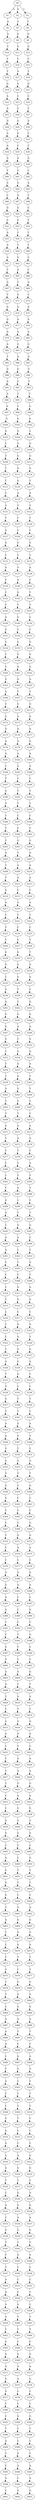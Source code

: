 strict digraph  {
	S0 -> S1 [ label = G ];
	S0 -> S2 [ label = A ];
	S0 -> S3 [ label = T ];
	S1 -> S4 [ label = A ];
	S2 -> S5 [ label = T ];
	S3 -> S6 [ label = T ];
	S4 -> S7 [ label = G ];
	S5 -> S8 [ label = G ];
	S6 -> S9 [ label = G ];
	S7 -> S10 [ label = C ];
	S8 -> S11 [ label = G ];
	S9 -> S12 [ label = G ];
	S10 -> S13 [ label = T ];
	S11 -> S14 [ label = C ];
	S12 -> S15 [ label = C ];
	S13 -> S16 [ label = T ];
	S14 -> S17 [ label = A ];
	S15 -> S18 [ label = T ];
	S16 -> S19 [ label = G ];
	S17 -> S20 [ label = G ];
	S18 -> S21 [ label = G ];
	S19 -> S22 [ label = A ];
	S20 -> S23 [ label = C ];
	S21 -> S24 [ label = C ];
	S22 -> S25 [ label = A ];
	S23 -> S26 [ label = C ];
	S24 -> S27 [ label = T ];
	S25 -> S28 [ label = G ];
	S26 -> S29 [ label = A ];
	S27 -> S30 [ label = A ];
	S28 -> S31 [ label = A ];
	S29 -> S32 [ label = G ];
	S30 -> S33 [ label = C ];
	S31 -> S34 [ label = A ];
	S32 -> S35 [ label = C ];
	S33 -> S36 [ label = T ];
	S34 -> S37 [ label = A ];
	S35 -> S38 [ label = A ];
	S36 -> S39 [ label = A ];
	S37 -> S40 [ label = T ];
	S38 -> S41 [ label = G ];
	S39 -> S42 [ label = C ];
	S40 -> S43 [ label = C ];
	S41 -> S44 [ label = G ];
	S42 -> S45 [ label = A ];
	S43 -> S46 [ label = C ];
	S44 -> S47 [ label = A ];
	S45 -> S48 [ label = T ];
	S46 -> S49 [ label = G ];
	S47 -> S50 [ label = G ];
	S48 -> S51 [ label = C ];
	S49 -> S52 [ label = C ];
	S50 -> S53 [ label = G ];
	S51 -> S54 [ label = T ];
	S52 -> S55 [ label = A ];
	S53 -> S56 [ label = C ];
	S54 -> S57 [ label = T ];
	S55 -> S58 [ label = A ];
	S56 -> S59 [ label = T ];
	S57 -> S60 [ label = T ];
	S58 -> S61 [ label = A ];
	S59 -> S62 [ label = G ];
	S60 -> S63 [ label = C ];
	S61 -> S64 [ label = T ];
	S62 -> S65 [ label = A ];
	S63 -> S66 [ label = C ];
	S64 -> S67 [ label = G ];
	S65 -> S68 [ label = T ];
	S66 -> S69 [ label = A ];
	S67 -> S70 [ label = T ];
	S68 -> S71 [ label = G ];
	S69 -> S72 [ label = C ];
	S70 -> S73 [ label = G ];
	S71 -> S74 [ label = A ];
	S72 -> S75 [ label = A ];
	S73 -> S76 [ label = G ];
	S74 -> S77 [ label = A ];
	S75 -> S78 [ label = A ];
	S76 -> S79 [ label = A ];
	S77 -> S80 [ label = G ];
	S78 -> S81 [ label = A ];
	S79 -> S82 [ label = A ];
	S80 -> S83 [ label = G ];
	S81 -> S84 [ label = G ];
	S82 -> S85 [ label = T ];
	S83 -> S86 [ label = A ];
	S84 -> S87 [ label = A ];
	S85 -> S88 [ label = G ];
	S86 -> S89 [ label = G ];
	S87 -> S90 [ label = G ];
	S88 -> S91 [ label = A ];
	S89 -> S92 [ label = C ];
	S90 -> S93 [ label = T ];
	S91 -> S94 [ label = A ];
	S92 -> S95 [ label = T ];
	S93 -> S96 [ label = T ];
	S94 -> S97 [ label = A ];
	S95 -> S98 [ label = T ];
	S96 -> S99 [ label = G ];
	S97 -> S100 [ label = A ];
	S98 -> S101 [ label = G ];
	S99 -> S102 [ label = A ];
	S100 -> S103 [ label = A ];
	S101 -> S104 [ label = A ];
	S102 -> S105 [ label = C ];
	S103 -> S106 [ label = C ];
	S104 -> S107 [ label = A ];
	S105 -> S108 [ label = G ];
	S106 -> S109 [ label = T ];
	S107 -> S110 [ label = G ];
	S108 -> S111 [ label = G ];
	S109 -> S112 [ label = T ];
	S110 -> S113 [ label = A ];
	S111 -> S114 [ label = A ];
	S112 -> S115 [ label = C ];
	S113 -> S116 [ label = A ];
	S114 -> S117 [ label = C ];
	S115 -> S118 [ label = C ];
	S116 -> S119 [ label = A ];
	S117 -> S120 [ label = A ];
	S118 -> S121 [ label = G ];
	S119 -> S122 [ label = T ];
	S120 -> S123 [ label = T ];
	S121 -> S124 [ label = T ];
	S122 -> S125 [ label = C ];
	S123 -> S126 [ label = T ];
	S124 -> S127 [ label = A ];
	S125 -> S128 [ label = C ];
	S126 -> S129 [ label = C ];
	S127 -> S130 [ label = A ];
	S128 -> S131 [ label = G ];
	S129 -> S132 [ label = G ];
	S130 -> S133 [ label = C ];
	S131 -> S134 [ label = C ];
	S132 -> S135 [ label = T ];
	S133 -> S136 [ label = A ];
	S134 -> S137 [ label = A ];
	S135 -> S138 [ label = A ];
	S136 -> S139 [ label = T ];
	S137 -> S140 [ label = A ];
	S138 -> S141 [ label = C ];
	S139 -> S142 [ label = C ];
	S140 -> S143 [ label = A ];
	S141 -> S144 [ label = T ];
	S142 -> S145 [ label = C ];
	S143 -> S146 [ label = T ];
	S144 -> S147 [ label = T ];
	S145 -> S148 [ label = A ];
	S146 -> S149 [ label = G ];
	S147 -> S150 [ label = C ];
	S148 -> S151 [ label = G ];
	S149 -> S152 [ label = T ];
	S150 -> S153 [ label = C ];
	S151 -> S154 [ label = G ];
	S152 -> S155 [ label = G ];
	S153 -> S156 [ label = G ];
	S154 -> S157 [ label = T ];
	S155 -> S158 [ label = G ];
	S156 -> S159 [ label = G ];
	S157 -> S160 [ label = T ];
	S158 -> S161 [ label = A ];
	S159 -> S162 [ label = G ];
	S160 -> S163 [ label = G ];
	S161 -> S164 [ label = A ];
	S162 -> S165 [ label = A ];
	S163 -> S166 [ label = A ];
	S164 -> S167 [ label = T ];
	S165 -> S168 [ label = T ];
	S166 -> S169 [ label = T ];
	S167 -> S170 [ label = G ];
	S168 -> S171 [ label = G ];
	S169 -> S172 [ label = G ];
	S170 -> S173 [ label = A ];
	S171 -> S174 [ label = A ];
	S172 -> S175 [ label = A ];
	S173 -> S176 [ label = A ];
	S174 -> S177 [ label = A ];
	S175 -> S178 [ label = A ];
	S176 -> S179 [ label = A ];
	S177 -> S180 [ label = G ];
	S178 -> S181 [ label = G ];
	S179 -> S182 [ label = A ];
	S180 -> S183 [ label = A ];
	S181 -> S184 [ label = C ];
	S182 -> S185 [ label = A ];
	S183 -> S186 [ label = A ];
	S184 -> S187 [ label = T ];
	S185 -> S188 [ label = C ];
	S186 -> S189 [ label = C ];
	S187 -> S190 [ label = A ];
	S188 -> S191 [ label = T ];
	S189 -> S192 [ label = T ];
	S190 -> S193 [ label = A ];
	S191 -> S194 [ label = T ];
	S192 -> S195 [ label = T ];
	S193 -> S196 [ label = T ];
	S194 -> S197 [ label = C ];
	S195 -> S198 [ label = C ];
	S196 -> S199 [ label = T ];
	S197 -> S200 [ label = C ];
	S198 -> S201 [ label = C ];
	S199 -> S202 [ label = T ];
	S200 -> S203 [ label = G ];
	S201 -> S204 [ label = G ];
	S202 -> S205 [ label = A ];
	S203 -> S206 [ label = T ];
	S204 -> S207 [ label = G ];
	S205 -> S208 [ label = T ];
	S206 -> S209 [ label = A ];
	S207 -> S210 [ label = A ];
	S208 -> S211 [ label = T ];
	S209 -> S212 [ label = A ];
	S210 -> S213 [ label = A ];
	S211 -> S214 [ label = G ];
	S212 -> S215 [ label = C ];
	S213 -> S216 [ label = C ];
	S214 -> S217 [ label = A ];
	S215 -> S218 [ label = A ];
	S216 -> S219 [ label = A ];
	S217 -> S220 [ label = C ];
	S218 -> S221 [ label = T ];
	S219 -> S222 [ label = T ];
	S220 -> S223 [ label = T ];
	S221 -> S224 [ label = C ];
	S222 -> S225 [ label = C ];
	S223 -> S226 [ label = T ];
	S224 -> S227 [ label = C ];
	S225 -> S228 [ label = T ];
	S226 -> S229 [ label = G ];
	S227 -> S230 [ label = A ];
	S228 -> S231 [ label = T ];
	S229 -> S232 [ label = G ];
	S230 -> S233 [ label = G ];
	S231 -> S234 [ label = G ];
	S232 -> S235 [ label = C ];
	S233 -> S236 [ label = G ];
	S234 -> S237 [ label = G ];
	S235 -> S238 [ label = A ];
	S236 -> S239 [ label = T ];
	S237 -> S240 [ label = C ];
	S238 -> S241 [ label = A ];
	S239 -> S242 [ label = T ];
	S240 -> S243 [ label = G ];
	S241 -> S244 [ label = G ];
	S242 -> S245 [ label = G ];
	S243 -> S246 [ label = G ];
	S244 -> S247 [ label = G ];
	S245 -> S248 [ label = A ];
	S246 -> S249 [ label = A ];
	S247 -> S250 [ label = G ];
	S248 -> S251 [ label = T ];
	S249 -> S252 [ label = G ];
	S250 -> S253 [ label = C ];
	S251 -> S254 [ label = G ];
	S252 -> S255 [ label = G ];
	S253 -> S256 [ label = T ];
	S254 -> S257 [ label = A ];
	S255 -> S258 [ label = A ];
	S256 -> S259 [ label = T ];
	S257 -> S260 [ label = A ];
	S258 -> S261 [ label = T ];
	S259 -> S262 [ label = A ];
	S260 -> S263 [ label = G ];
	S261 -> S264 [ label = T ];
	S262 -> S265 [ label = T ];
	S263 -> S266 [ label = C ];
	S264 -> S267 [ label = C ];
	S265 -> S268 [ label = T ];
	S266 -> S269 [ label = T ];
	S267 -> S270 [ label = C ];
	S268 -> S271 [ label = G ];
	S269 -> S272 [ label = A ];
	S270 -> S273 [ label = A ];
	S271 -> S274 [ label = T ];
	S272 -> S275 [ label = A ];
	S273 -> S276 [ label = A ];
	S274 -> S277 [ label = T ];
	S275 -> S278 [ label = T ];
	S276 -> S279 [ label = C ];
	S277 -> S280 [ label = C ];
	S278 -> S281 [ label = T ];
	S279 -> S282 [ label = A ];
	S280 -> S283 [ label = C ];
	S281 -> S284 [ label = T ];
	S282 -> S285 [ label = T ];
	S283 -> S286 [ label = T ];
	S284 -> S287 [ label = A ];
	S285 -> S288 [ label = T ];
	S286 -> S289 [ label = G ];
	S287 -> S290 [ label = C ];
	S288 -> S291 [ label = C ];
	S289 -> S292 [ label = A ];
	S290 -> S293 [ label = T ];
	S291 -> S294 [ label = T ];
	S292 -> S295 [ label = C ];
	S293 -> S296 [ label = G ];
	S294 -> S297 [ label = G ];
	S295 -> S298 [ label = A ];
	S296 -> S299 [ label = A ];
	S297 -> S300 [ label = C ];
	S298 -> S301 [ label = A ];
	S299 -> S302 [ label = C ];
	S300 -> S303 [ label = T ];
	S301 -> S304 [ label = C ];
	S302 -> S305 [ label = T ];
	S303 -> S306 [ label = G ];
	S304 -> S307 [ label = C ];
	S305 -> S308 [ label = T ];
	S306 -> S309 [ label = T ];
	S307 -> S310 [ label = C ];
	S308 -> S311 [ label = G ];
	S309 -> S312 [ label = G ];
	S310 -> S313 [ label = T ];
	S311 -> S314 [ label = G ];
	S312 -> S315 [ label = G ];
	S313 -> S316 [ label = C ];
	S314 -> S317 [ label = C ];
	S315 -> S318 [ label = C ];
	S316 -> S319 [ label = C ];
	S317 -> S320 [ label = A ];
	S318 -> S321 [ label = A ];
	S319 -> S322 [ label = C ];
	S320 -> S323 [ label = A ];
	S321 -> S324 [ label = T ];
	S322 -> S325 [ label = T ];
	S323 -> S326 [ label = G ];
	S324 -> S327 [ label = G ];
	S325 -> S328 [ label = A ];
	S326 -> S329 [ label = G ];
	S327 -> S330 [ label = G ];
	S328 -> S331 [ label = T ];
	S329 -> S332 [ label = G ];
	S330 -> S333 [ label = C ];
	S331 -> S334 [ label = G ];
	S332 -> S335 [ label = C ];
	S333 -> S336 [ label = C ];
	S334 -> S337 [ label = A ];
	S335 -> S338 [ label = T ];
	S336 -> S339 [ label = T ];
	S337 -> S340 [ label = T ];
	S338 -> S341 [ label = T ];
	S339 -> S342 [ label = C ];
	S340 -> S343 [ label = A ];
	S341 -> S344 [ label = A ];
	S342 -> S345 [ label = A ];
	S343 -> S346 [ label = A ];
	S344 -> S347 [ label = T ];
	S345 -> S348 [ label = T ];
	S346 -> S349 [ label = G ];
	S347 -> S350 [ label = T ];
	S348 -> S351 [ label = C ];
	S349 -> S352 [ label = G ];
	S350 -> S353 [ label = G ];
	S351 -> S354 [ label = G ];
	S352 -> S355 [ label = G ];
	S353 -> S356 [ label = T ];
	S354 -> S357 [ label = T ];
	S355 -> S358 [ label = G ];
	S356 -> S359 [ label = T ];
	S357 -> S360 [ label = G ];
	S358 -> S361 [ label = G ];
	S359 -> S362 [ label = C ];
	S360 -> S363 [ label = C ];
	S361 -> S364 [ label = C ];
	S362 -> S365 [ label = C ];
	S363 -> S366 [ label = C ];
	S364 -> S367 [ label = C ];
	S365 -> S368 [ label = T ];
	S366 -> S369 [ label = G ];
	S367 -> S370 [ label = T ];
	S368 -> S371 [ label = G ];
	S369 -> S372 [ label = G ];
	S370 -> S373 [ label = T ];
	S371 -> S374 [ label = A ];
	S372 -> S375 [ label = A ];
	S373 -> S376 [ label = C ];
	S374 -> S377 [ label = C ];
	S375 -> S378 [ label = C ];
	S376 -> S379 [ label = A ];
	S377 -> S380 [ label = A ];
	S378 -> S381 [ label = A ];
	S379 -> S382 [ label = G ];
	S380 -> S383 [ label = A ];
	S381 -> S384 [ label = A ];
	S382 -> S385 [ label = A ];
	S383 -> S386 [ label = C ];
	S384 -> S387 [ label = C ];
	S385 -> S388 [ label = A ];
	S386 -> S389 [ label = C ];
	S387 -> S390 [ label = G ];
	S388 -> S391 [ label = T ];
	S389 -> S392 [ label = C ];
	S390 -> S393 [ label = C ];
	S391 -> S394 [ label = C ];
	S392 -> S395 [ label = T ];
	S393 -> S396 [ label = G ];
	S394 -> S397 [ label = G ];
	S395 -> S398 [ label = C ];
	S396 -> S399 [ label = C ];
	S397 -> S400 [ label = A ];
	S398 -> S401 [ label = C ];
	S399 -> S402 [ label = C ];
	S400 -> S403 [ label = A ];
	S401 -> S404 [ label = A ];
	S402 -> S405 [ label = G ];
	S403 -> S406 [ label = A ];
	S404 -> S407 [ label = T ];
	S405 -> S408 [ label = T ];
	S406 -> S409 [ label = T ];
	S407 -> S410 [ label = A ];
	S408 -> S411 [ label = A ];
	S409 -> S412 [ label = C ];
	S410 -> S413 [ label = T ];
	S411 -> S414 [ label = C ];
	S412 -> S415 [ label = A ];
	S413 -> S416 [ label = G ];
	S414 -> S417 [ label = G ];
	S415 -> S418 [ label = A ];
	S416 -> S419 [ label = A ];
	S417 -> S420 [ label = A ];
	S418 -> S421 [ label = C ];
	S419 -> S422 [ label = T ];
	S420 -> S423 [ label = C ];
	S421 -> S424 [ label = T ];
	S422 -> S425 [ label = A ];
	S423 -> S426 [ label = A ];
	S424 -> S427 [ label = T ];
	S425 -> S428 [ label = A ];
	S426 -> S429 [ label = A ];
	S427 -> S430 [ label = T ];
	S428 -> S431 [ label = G ];
	S429 -> S432 [ label = G ];
	S430 -> S433 [ label = C ];
	S431 -> S434 [ label = G ];
	S432 -> S435 [ label = G ];
	S433 -> S436 [ label = C ];
	S434 -> S437 [ label = G ];
	S435 -> S438 [ label = G ];
	S436 -> S439 [ label = A ];
	S437 -> S440 [ label = G ];
	S438 -> S441 [ label = C ];
	S439 -> S442 [ label = G ];
	S440 -> S443 [ label = G ];
	S441 -> S444 [ label = G ];
	S442 -> S445 [ label = C ];
	S443 -> S446 [ label = C ];
	S444 -> S447 [ label = C ];
	S445 -> S448 [ label = A ];
	S446 -> S449 [ label = C ];
	S447 -> S450 [ label = G ];
	S448 -> S451 [ label = G ];
	S449 -> S452 [ label = T ];
	S450 -> S453 [ label = T ];
	S451 -> S454 [ label = A ];
	S452 -> S455 [ label = T ];
	S453 -> S456 [ label = T ];
	S454 -> S457 [ label = G ];
	S455 -> S458 [ label = C ];
	S456 -> S459 [ label = C ];
	S457 -> S460 [ label = T ];
	S458 -> S461 [ label = A ];
	S459 -> S462 [ label = A ];
	S460 -> S463 [ label = A ];
	S461 -> S464 [ label = G ];
	S462 -> S465 [ label = G ];
	S463 -> S466 [ label = C ];
	S464 -> S467 [ label = A ];
	S465 -> S468 [ label = G ];
	S466 -> S469 [ label = C ];
	S467 -> S470 [ label = A ];
	S468 -> S471 [ label = A ];
	S469 -> S472 [ label = C ];
	S470 -> S473 [ label = T ];
	S471 -> S474 [ label = T ];
	S472 -> S475 [ label = A ];
	S473 -> S476 [ label = C ];
	S474 -> S477 [ label = T ];
	S475 -> S478 [ label = T ];
	S476 -> S479 [ label = G ];
	S477 -> S480 [ label = G ];
	S478 -> S481 [ label = T ];
	S479 -> S482 [ label = A ];
	S480 -> S483 [ label = A ];
	S481 -> S484 [ label = C ];
	S482 -> S485 [ label = A ];
	S483 -> S486 [ label = G ];
	S484 -> S487 [ label = A ];
	S485 -> S488 [ label = A ];
	S486 -> S489 [ label = A ];
	S487 -> S490 [ label = A ];
	S488 -> S491 [ label = T ];
	S489 -> S492 [ label = T ];
	S490 -> S493 [ label = A ];
	S491 -> S494 [ label = C ];
	S492 -> S495 [ label = C ];
	S493 -> S496 [ label = C ];
	S494 -> S497 [ label = A ];
	S495 -> S498 [ label = A ];
	S496 -> S499 [ label = C ];
	S497 -> S500 [ label = G ];
	S498 -> S501 [ label = A ];
	S499 -> S502 [ label = A ];
	S500 -> S503 [ label = C ];
	S501 -> S504 [ label = C ];
	S502 -> S505 [ label = C ];
	S503 -> S506 [ label = T ];
	S504 -> S507 [ label = T ];
	S505 -> S508 [ label = C ];
	S506 -> S509 [ label = T ];
	S507 -> S510 [ label = T ];
	S508 -> S511 [ label = G ];
	S509 -> S512 [ label = T ];
	S510 -> S513 [ label = C ];
	S511 -> S514 [ label = A ];
	S512 -> S515 [ label = C ];
	S513 -> S516 [ label = C ];
	S514 -> S517 [ label = A ];
	S515 -> S518 [ label = C ];
	S516 -> S519 [ label = C ];
	S517 -> S520 [ label = G ];
	S518 -> S521 [ label = A ];
	S519 -> S522 [ label = G ];
	S520 -> S523 [ label = A ];
	S521 -> S524 [ label = G ];
	S522 -> S525 [ label = G ];
	S523 -> S526 [ label = T ];
	S524 -> S527 [ label = C ];
	S525 -> S528 [ label = C ];
	S526 -> S529 [ label = C ];
	S527 -> S530 [ label = G ];
	S528 -> S531 [ label = A ];
	S529 -> S532 [ label = A ];
	S530 -> S533 [ label = G ];
	S531 -> S534 [ label = G ];
	S532 -> S535 [ label = C ];
	S533 -> S536 [ label = A ];
	S534 -> S537 [ label = A ];
	S535 -> S538 [ label = A ];
	S536 -> S539 [ label = G ];
	S537 -> S540 [ label = G ];
	S538 -> S541 [ label = T ];
	S539 -> S542 [ label = T ];
	S540 -> S543 [ label = T ];
	S541 -> S544 [ label = T ];
	S542 -> S545 [ label = A ];
	S543 -> S546 [ label = A ];
	S544 -> S547 [ label = T ];
	S545 -> S548 [ label = C ];
	S546 -> S549 [ label = C ];
	S547 -> S550 [ label = A ];
	S548 -> S551 [ label = C ];
	S549 -> S552 [ label = C ];
	S550 -> S553 [ label = A ];
	S551 -> S554 [ label = C ];
	S552 -> S555 [ label = C ];
	S553 -> S556 [ label = A ];
	S554 -> S557 [ label = A ];
	S555 -> S558 [ label = C ];
	S556 -> S559 [ label = A ];
	S557 -> S560 [ label = T ];
	S558 -> S561 [ label = T ];
	S559 -> S562 [ label = C ];
	S560 -> S563 [ label = T ];
	S561 -> S564 [ label = T ];
	S562 -> S565 [ label = A ];
	S563 -> S566 [ label = C ];
	S564 -> S567 [ label = C ];
	S565 -> S568 [ label = A ];
	S566 -> S569 [ label = A ];
	S567 -> S570 [ label = A ];
	S568 -> S571 [ label = A ];
	S569 -> S572 [ label = A ];
	S570 -> S573 [ label = A ];
	S571 -> S574 [ label = G ];
	S572 -> S575 [ label = A ];
	S573 -> S576 [ label = G ];
	S574 -> S577 [ label = A ];
	S575 -> S578 [ label = C ];
	S576 -> S579 [ label = C ];
	S577 -> S580 [ label = T ];
	S578 -> S581 [ label = C ];
	S579 -> S582 [ label = C ];
	S580 -> S583 [ label = C ];
	S581 -> S584 [ label = A ];
	S582 -> S585 [ label = G ];
	S583 -> S586 [ label = T ];
	S584 -> S587 [ label = C ];
	S585 -> S588 [ label = C ];
	S586 -> S589 [ label = A ];
	S587 -> S590 [ label = C ];
	S588 -> S591 [ label = C ];
	S589 -> S592 [ label = T ];
	S590 -> S593 [ label = A ];
	S591 -> S594 [ label = C ];
	S592 -> S595 [ label = C ];
	S593 -> S596 [ label = A ];
	S594 -> S597 [ label = A ];
	S595 -> S598 [ label = A ];
	S596 -> S599 [ label = C ];
	S597 -> S600 [ label = A ];
	S598 -> S601 [ label = C ];
	S599 -> S602 [ label = G ];
	S600 -> S603 [ label = G ];
}
